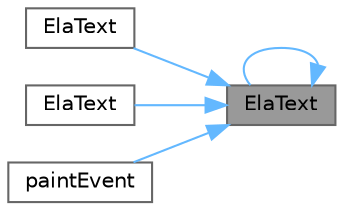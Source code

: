 digraph "ElaText"
{
 // LATEX_PDF_SIZE
  bgcolor="transparent";
  edge [fontname=Helvetica,fontsize=10,labelfontname=Helvetica,labelfontsize=10];
  node [fontname=Helvetica,fontsize=10,shape=box,height=0.2,width=0.4];
  rankdir="RL";
  Node1 [id="Node000001",label="ElaText",height=0.2,width=0.4,color="gray40", fillcolor="grey60", style="filled", fontcolor="black",tooltip="构造函数，初始化文本标签"];
  Node1 -> Node2 [id="edge1_Node000001_Node000002",dir="back",color="steelblue1",style="solid",tooltip=" "];
  Node2 [id="Node000002",label="ElaText",height=0.2,width=0.4,color="grey40", fillcolor="white", style="filled",URL="$class_ela_text.html#a9a60797840d9131756216b2cc75e6da9",tooltip="构造函数，初始化带文本和像素大小的文本标签"];
  Node1 -> Node3 [id="edge2_Node000001_Node000003",dir="back",color="steelblue1",style="solid",tooltip=" "];
  Node3 [id="Node000003",label="ElaText",height=0.2,width=0.4,color="grey40", fillcolor="white", style="filled",URL="$class_ela_text.html#a7be3edafac0992b13e27746fd5ee7584",tooltip="构造函数，初始化带文本的文本标签"];
  Node1 -> Node1 [id="edge3_Node000001_Node000001",dir="back",color="steelblue1",style="solid",tooltip=" "];
  Node1 -> Node4 [id="edge4_Node000001_Node000004",dir="back",color="steelblue1",style="solid",tooltip=" "];
  Node4 [id="Node000004",label="paintEvent",height=0.2,width=0.4,color="grey40", fillcolor="white", style="filled",URL="$class_ela_text.html#aa71936647c7e332ab07cbec003a8c9a2",tooltip="绘制事件，绘制文本或图标"];
}
